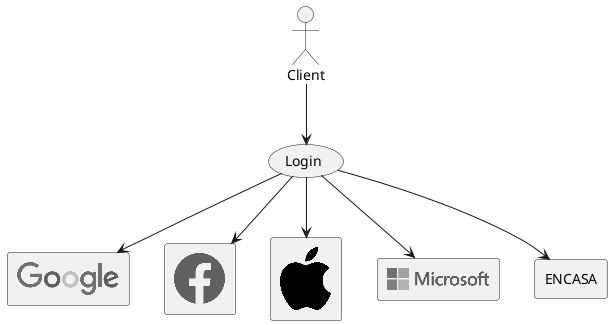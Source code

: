 @startuml
!include <logos/google.puml>
!include <logos/facebook.puml>
!include <logos/apple.puml>
!include <logos/microsoft.puml>

rectangle "<$google>" as g
rectangle "<$facebook>" as f
rectangle "<$apple>" as  a
rectangle "<$microsoft>" as m
rectangle "ENCASA" as e  

actor Client 

Client --> (Login)
(Login) --> g 
(Login) --> a
(Login) --> f 
(Login) --> m 
(Login) --> e 



@enduml
